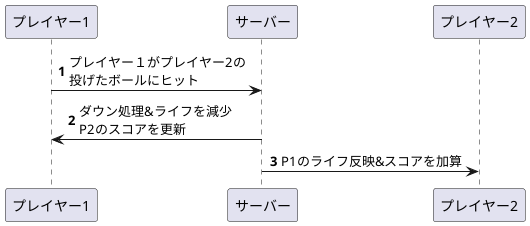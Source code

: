 @startuml

'botシーケンス図'

participant プレイヤー1
participant サーバー
participant プレイヤー2

autonumber
プレイヤー1 -> サーバー:プレイヤー１がプレイヤー2の\n投げたボールにヒット
プレイヤー1 <- サーバー:ダウン処理&ライフを減少\nP2のスコアを更新
プレイヤー2 <- サーバー:P1のライフ反映&スコアを加算



@enduml
